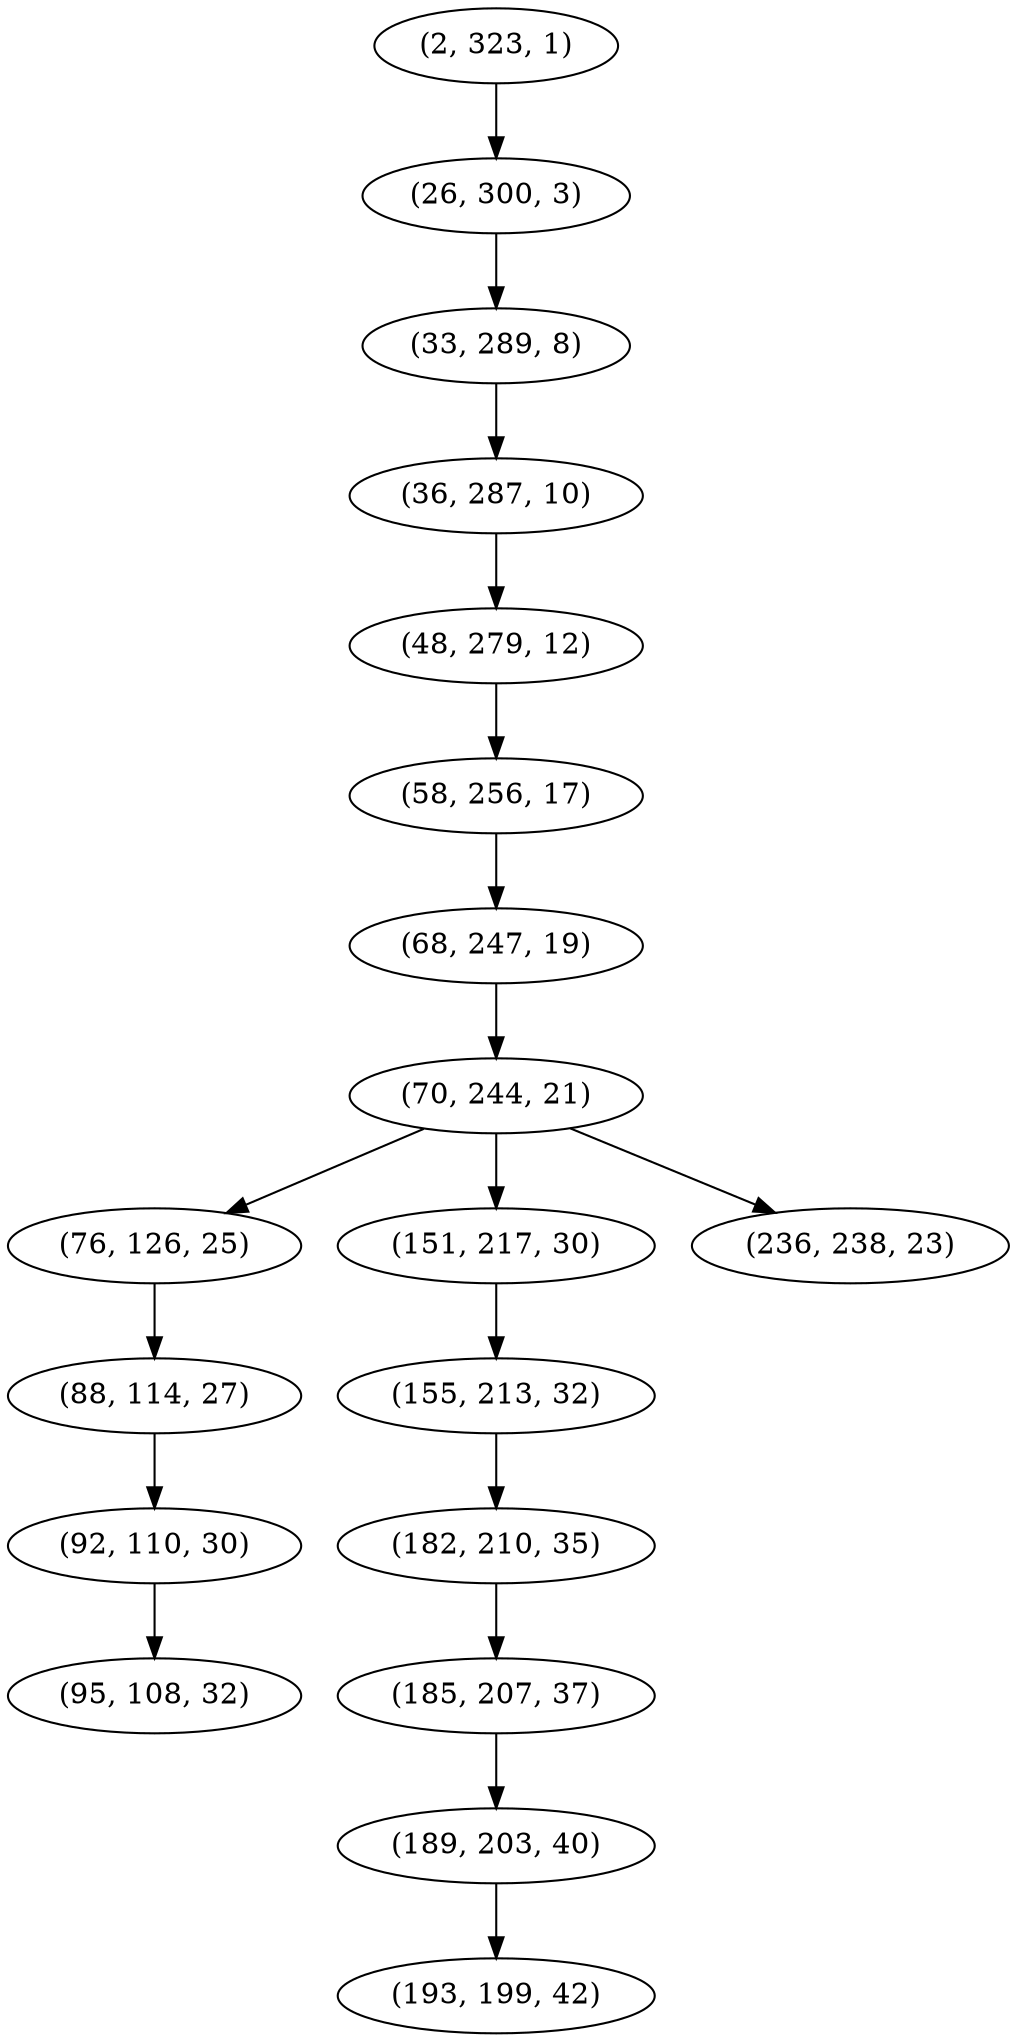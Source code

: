 digraph tree {
    "(2, 323, 1)";
    "(26, 300, 3)";
    "(33, 289, 8)";
    "(36, 287, 10)";
    "(48, 279, 12)";
    "(58, 256, 17)";
    "(68, 247, 19)";
    "(70, 244, 21)";
    "(76, 126, 25)";
    "(88, 114, 27)";
    "(92, 110, 30)";
    "(95, 108, 32)";
    "(151, 217, 30)";
    "(155, 213, 32)";
    "(182, 210, 35)";
    "(185, 207, 37)";
    "(189, 203, 40)";
    "(193, 199, 42)";
    "(236, 238, 23)";
    "(2, 323, 1)" -> "(26, 300, 3)";
    "(26, 300, 3)" -> "(33, 289, 8)";
    "(33, 289, 8)" -> "(36, 287, 10)";
    "(36, 287, 10)" -> "(48, 279, 12)";
    "(48, 279, 12)" -> "(58, 256, 17)";
    "(58, 256, 17)" -> "(68, 247, 19)";
    "(68, 247, 19)" -> "(70, 244, 21)";
    "(70, 244, 21)" -> "(76, 126, 25)";
    "(70, 244, 21)" -> "(151, 217, 30)";
    "(70, 244, 21)" -> "(236, 238, 23)";
    "(76, 126, 25)" -> "(88, 114, 27)";
    "(88, 114, 27)" -> "(92, 110, 30)";
    "(92, 110, 30)" -> "(95, 108, 32)";
    "(151, 217, 30)" -> "(155, 213, 32)";
    "(155, 213, 32)" -> "(182, 210, 35)";
    "(182, 210, 35)" -> "(185, 207, 37)";
    "(185, 207, 37)" -> "(189, 203, 40)";
    "(189, 203, 40)" -> "(193, 199, 42)";
}
